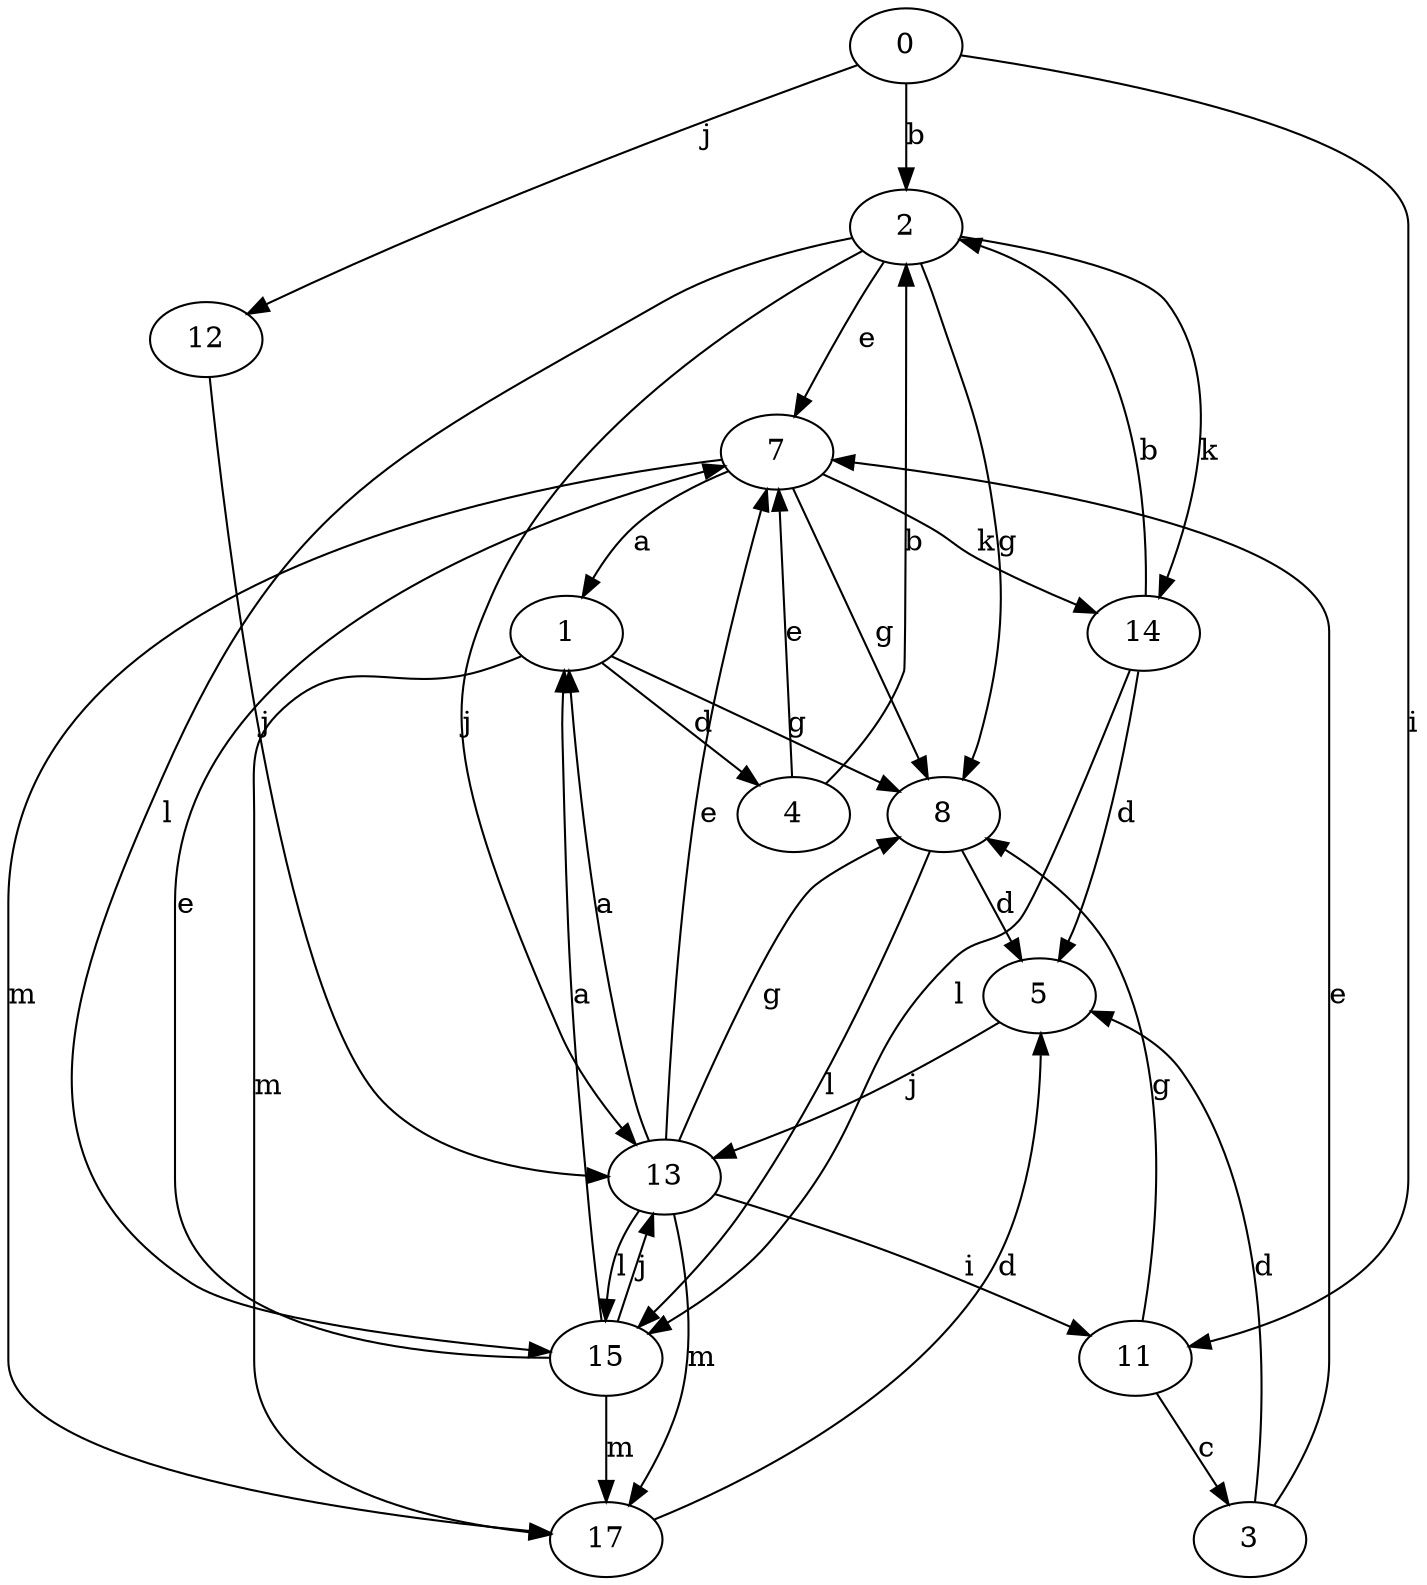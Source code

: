 strict digraph  {
0;
1;
2;
3;
4;
5;
7;
8;
11;
12;
13;
14;
15;
17;
0 -> 2  [label=b];
0 -> 11  [label=i];
0 -> 12  [label=j];
1 -> 4  [label=d];
1 -> 8  [label=g];
1 -> 17  [label=m];
2 -> 7  [label=e];
2 -> 8  [label=g];
2 -> 13  [label=j];
2 -> 14  [label=k];
2 -> 15  [label=l];
3 -> 5  [label=d];
3 -> 7  [label=e];
4 -> 2  [label=b];
4 -> 7  [label=e];
5 -> 13  [label=j];
7 -> 1  [label=a];
7 -> 8  [label=g];
7 -> 14  [label=k];
7 -> 17  [label=m];
8 -> 5  [label=d];
8 -> 15  [label=l];
11 -> 3  [label=c];
11 -> 8  [label=g];
12 -> 13  [label=j];
13 -> 1  [label=a];
13 -> 7  [label=e];
13 -> 8  [label=g];
13 -> 11  [label=i];
13 -> 15  [label=l];
13 -> 17  [label=m];
14 -> 2  [label=b];
14 -> 5  [label=d];
14 -> 15  [label=l];
15 -> 1  [label=a];
15 -> 7  [label=e];
15 -> 13  [label=j];
15 -> 17  [label=m];
17 -> 5  [label=d];
}
